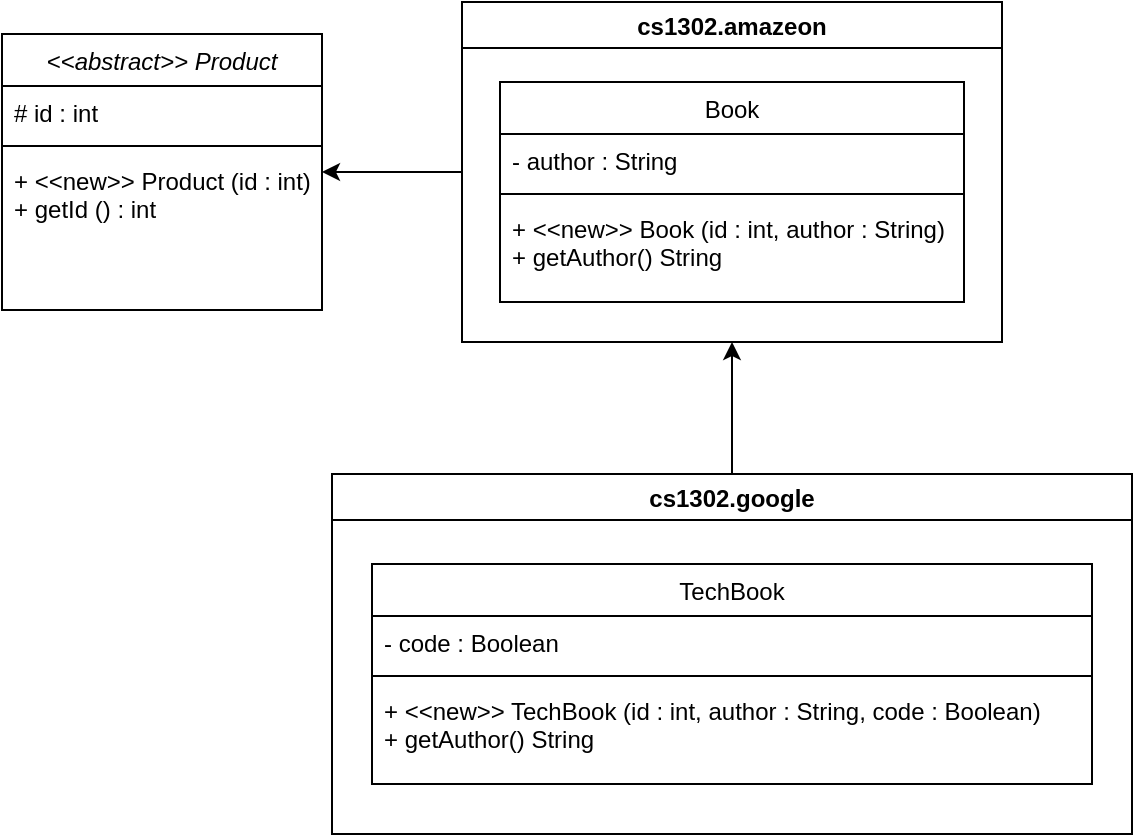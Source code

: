 <mxfile version="15.3.0" type="github">
  <diagram id="C5RBs43oDa-KdzZeNtuy" name="Page-1">
    <mxGraphModel dx="872" dy="455" grid="1" gridSize="10" guides="1" tooltips="1" connect="1" arrows="1" fold="1" page="1" pageScale="1" pageWidth="827" pageHeight="1169" math="0" shadow="0">
      <root>
        <mxCell id="WIyWlLk6GJQsqaUBKTNV-0" />
        <mxCell id="WIyWlLk6GJQsqaUBKTNV-1" parent="WIyWlLk6GJQsqaUBKTNV-0" />
        <mxCell id="zkfFHV4jXpPFQw0GAbJ--0" value="&lt;&lt;abstract&gt;&gt; Product" style="swimlane;fontStyle=2;align=center;verticalAlign=top;childLayout=stackLayout;horizontal=1;startSize=26;horizontalStack=0;resizeParent=1;resizeLast=0;collapsible=1;marginBottom=0;rounded=0;shadow=0;strokeWidth=1;" parent="WIyWlLk6GJQsqaUBKTNV-1" vertex="1">
          <mxGeometry x="220" y="120" width="160" height="138" as="geometry">
            <mxRectangle x="230" y="140" width="160" height="26" as="alternateBounds" />
          </mxGeometry>
        </mxCell>
        <mxCell id="zkfFHV4jXpPFQw0GAbJ--1" value="# id : int" style="text;align=left;verticalAlign=top;spacingLeft=4;spacingRight=4;overflow=hidden;rotatable=0;points=[[0,0.5],[1,0.5]];portConstraint=eastwest;" parent="zkfFHV4jXpPFQw0GAbJ--0" vertex="1">
          <mxGeometry y="26" width="160" height="26" as="geometry" />
        </mxCell>
        <mxCell id="zkfFHV4jXpPFQw0GAbJ--4" value="" style="line;html=1;strokeWidth=1;align=left;verticalAlign=middle;spacingTop=-1;spacingLeft=3;spacingRight=3;rotatable=0;labelPosition=right;points=[];portConstraint=eastwest;" parent="zkfFHV4jXpPFQw0GAbJ--0" vertex="1">
          <mxGeometry y="52" width="160" height="8" as="geometry" />
        </mxCell>
        <mxCell id="zkfFHV4jXpPFQw0GAbJ--5" value="+ &lt;&lt;new&gt;&gt; Product (id : int) &#xa;+ getId () : int&#xa;" style="text;align=left;verticalAlign=top;spacingLeft=4;spacingRight=4;overflow=hidden;rotatable=0;points=[[0,0.5],[1,0.5]];portConstraint=eastwest;" parent="zkfFHV4jXpPFQw0GAbJ--0" vertex="1">
          <mxGeometry y="60" width="160" height="70" as="geometry" />
        </mxCell>
        <mxCell id="kpfw5lPTPRRCuR1Y69gD-8" style="edgeStyle=orthogonalEdgeStyle;rounded=0;orthogonalLoop=1;jettySize=auto;html=1;" edge="1" parent="WIyWlLk6GJQsqaUBKTNV-1" source="kpfw5lPTPRRCuR1Y69gD-6" target="zkfFHV4jXpPFQw0GAbJ--0">
          <mxGeometry relative="1" as="geometry" />
        </mxCell>
        <mxCell id="kpfw5lPTPRRCuR1Y69gD-6" value="cs1302.amazeon" style="swimlane;" vertex="1" parent="WIyWlLk6GJQsqaUBKTNV-1">
          <mxGeometry x="450" y="104" width="270" height="170" as="geometry" />
        </mxCell>
        <mxCell id="zkfFHV4jXpPFQw0GAbJ--17" value="Book" style="swimlane;fontStyle=0;align=center;verticalAlign=top;childLayout=stackLayout;horizontal=1;startSize=26;horizontalStack=0;resizeParent=1;resizeLast=0;collapsible=1;marginBottom=0;rounded=0;shadow=0;strokeWidth=1;" parent="kpfw5lPTPRRCuR1Y69gD-6" vertex="1">
          <mxGeometry x="19" y="40" width="232" height="110" as="geometry">
            <mxRectangle x="550" y="140" width="160" height="26" as="alternateBounds" />
          </mxGeometry>
        </mxCell>
        <mxCell id="zkfFHV4jXpPFQw0GAbJ--18" value="- author : String" style="text;align=left;verticalAlign=top;spacingLeft=4;spacingRight=4;overflow=hidden;rotatable=0;points=[[0,0.5],[1,0.5]];portConstraint=eastwest;" parent="zkfFHV4jXpPFQw0GAbJ--17" vertex="1">
          <mxGeometry y="26" width="232" height="26" as="geometry" />
        </mxCell>
        <mxCell id="zkfFHV4jXpPFQw0GAbJ--23" value="" style="line;html=1;strokeWidth=1;align=left;verticalAlign=middle;spacingTop=-1;spacingLeft=3;spacingRight=3;rotatable=0;labelPosition=right;points=[];portConstraint=eastwest;" parent="zkfFHV4jXpPFQw0GAbJ--17" vertex="1">
          <mxGeometry y="52" width="232" height="8" as="geometry" />
        </mxCell>
        <mxCell id="zkfFHV4jXpPFQw0GAbJ--24" value="+ &lt;&lt;new&gt;&gt; Book (id : int, author : String)&#xa;+ getAuthor() String&#xa;" style="text;align=left;verticalAlign=top;spacingLeft=4;spacingRight=4;overflow=hidden;rotatable=0;points=[[0,0.5],[1,0.5]];portConstraint=eastwest;" parent="zkfFHV4jXpPFQw0GAbJ--17" vertex="1">
          <mxGeometry y="60" width="232" height="50" as="geometry" />
        </mxCell>
        <mxCell id="kpfw5lPTPRRCuR1Y69gD-9" style="edgeStyle=orthogonalEdgeStyle;rounded=0;orthogonalLoop=1;jettySize=auto;html=1;entryX=0.5;entryY=1;entryDx=0;entryDy=0;" edge="1" parent="WIyWlLk6GJQsqaUBKTNV-1" source="kpfw5lPTPRRCuR1Y69gD-7" target="kpfw5lPTPRRCuR1Y69gD-6">
          <mxGeometry relative="1" as="geometry" />
        </mxCell>
        <mxCell id="kpfw5lPTPRRCuR1Y69gD-7" value="cs1302.google" style="swimlane;" vertex="1" parent="WIyWlLk6GJQsqaUBKTNV-1">
          <mxGeometry x="385" y="340" width="400" height="180" as="geometry">
            <mxRectangle x="330" y="300" width="120" height="23" as="alternateBounds" />
          </mxGeometry>
        </mxCell>
        <mxCell id="kpfw5lPTPRRCuR1Y69gD-2" value="TechBook" style="swimlane;fontStyle=0;align=center;verticalAlign=top;childLayout=stackLayout;horizontal=1;startSize=26;horizontalStack=0;resizeParent=1;resizeLast=0;collapsible=1;marginBottom=0;rounded=0;shadow=0;strokeWidth=1;" vertex="1" parent="kpfw5lPTPRRCuR1Y69gD-7">
          <mxGeometry x="20" y="45" width="360" height="110" as="geometry">
            <mxRectangle x="550" y="140" width="160" height="26" as="alternateBounds" />
          </mxGeometry>
        </mxCell>
        <mxCell id="kpfw5lPTPRRCuR1Y69gD-3" value="- code : Boolean" style="text;align=left;verticalAlign=top;spacingLeft=4;spacingRight=4;overflow=hidden;rotatable=0;points=[[0,0.5],[1,0.5]];portConstraint=eastwest;" vertex="1" parent="kpfw5lPTPRRCuR1Y69gD-2">
          <mxGeometry y="26" width="360" height="26" as="geometry" />
        </mxCell>
        <mxCell id="kpfw5lPTPRRCuR1Y69gD-4" value="" style="line;html=1;strokeWidth=1;align=left;verticalAlign=middle;spacingTop=-1;spacingLeft=3;spacingRight=3;rotatable=0;labelPosition=right;points=[];portConstraint=eastwest;" vertex="1" parent="kpfw5lPTPRRCuR1Y69gD-2">
          <mxGeometry y="52" width="360" height="8" as="geometry" />
        </mxCell>
        <mxCell id="kpfw5lPTPRRCuR1Y69gD-5" value="+ &lt;&lt;new&gt;&gt; TechBook (id : int, author : String, code : Boolean) &#xa;+ getAuthor() String&#xa;" style="text;align=left;verticalAlign=top;spacingLeft=4;spacingRight=4;overflow=hidden;rotatable=0;points=[[0,0.5],[1,0.5]];portConstraint=eastwest;" vertex="1" parent="kpfw5lPTPRRCuR1Y69gD-2">
          <mxGeometry y="60" width="360" height="50" as="geometry" />
        </mxCell>
      </root>
    </mxGraphModel>
  </diagram>
</mxfile>
